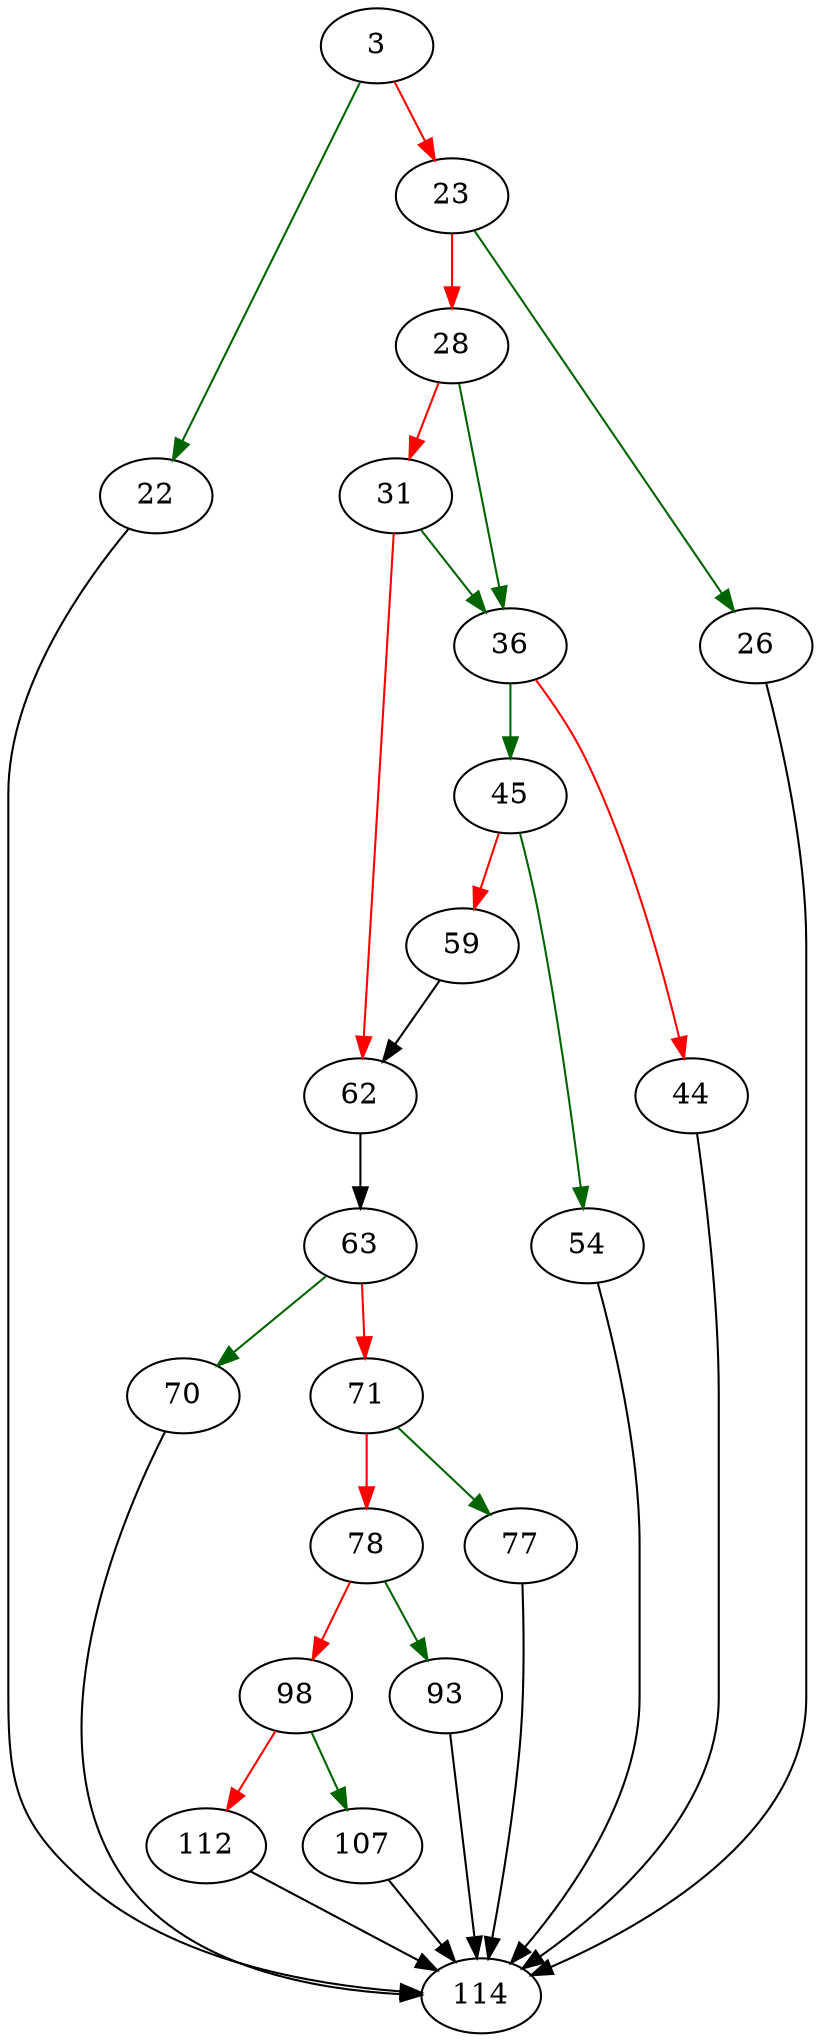 strict digraph "sqlite3Reindex" {
	// Node definitions.
	3 [entry=true];
	22;
	23;
	114;
	26;
	28;
	36;
	31;
	62;
	45;
	44;
	54;
	59;
	63;
	70;
	71;
	77;
	78;
	93;
	98;
	107;
	112;

	// Edge definitions.
	3 -> 22 [
		color=darkgreen
		cond=true
	];
	3 -> 23 [
		color=red
		cond=false
	];
	22 -> 114;
	23 -> 26 [
		color=darkgreen
		cond=true
	];
	23 -> 28 [
		color=red
		cond=false
	];
	26 -> 114;
	28 -> 36 [
		color=darkgreen
		cond=true
	];
	28 -> 31 [
		color=red
		cond=false
	];
	36 -> 45 [
		color=darkgreen
		cond=true
	];
	36 -> 44 [
		color=red
		cond=false
	];
	31 -> 36 [
		color=darkgreen
		cond=true
	];
	31 -> 62 [
		color=red
		cond=false
	];
	62 -> 63;
	45 -> 54 [
		color=darkgreen
		cond=true
	];
	45 -> 59 [
		color=red
		cond=false
	];
	44 -> 114;
	54 -> 114;
	59 -> 62;
	63 -> 70 [
		color=darkgreen
		cond=true
	];
	63 -> 71 [
		color=red
		cond=false
	];
	70 -> 114;
	71 -> 77 [
		color=darkgreen
		cond=true
	];
	71 -> 78 [
		color=red
		cond=false
	];
	77 -> 114;
	78 -> 93 [
		color=darkgreen
		cond=true
	];
	78 -> 98 [
		color=red
		cond=false
	];
	93 -> 114;
	98 -> 107 [
		color=darkgreen
		cond=true
	];
	98 -> 112 [
		color=red
		cond=false
	];
	107 -> 114;
	112 -> 114;
}